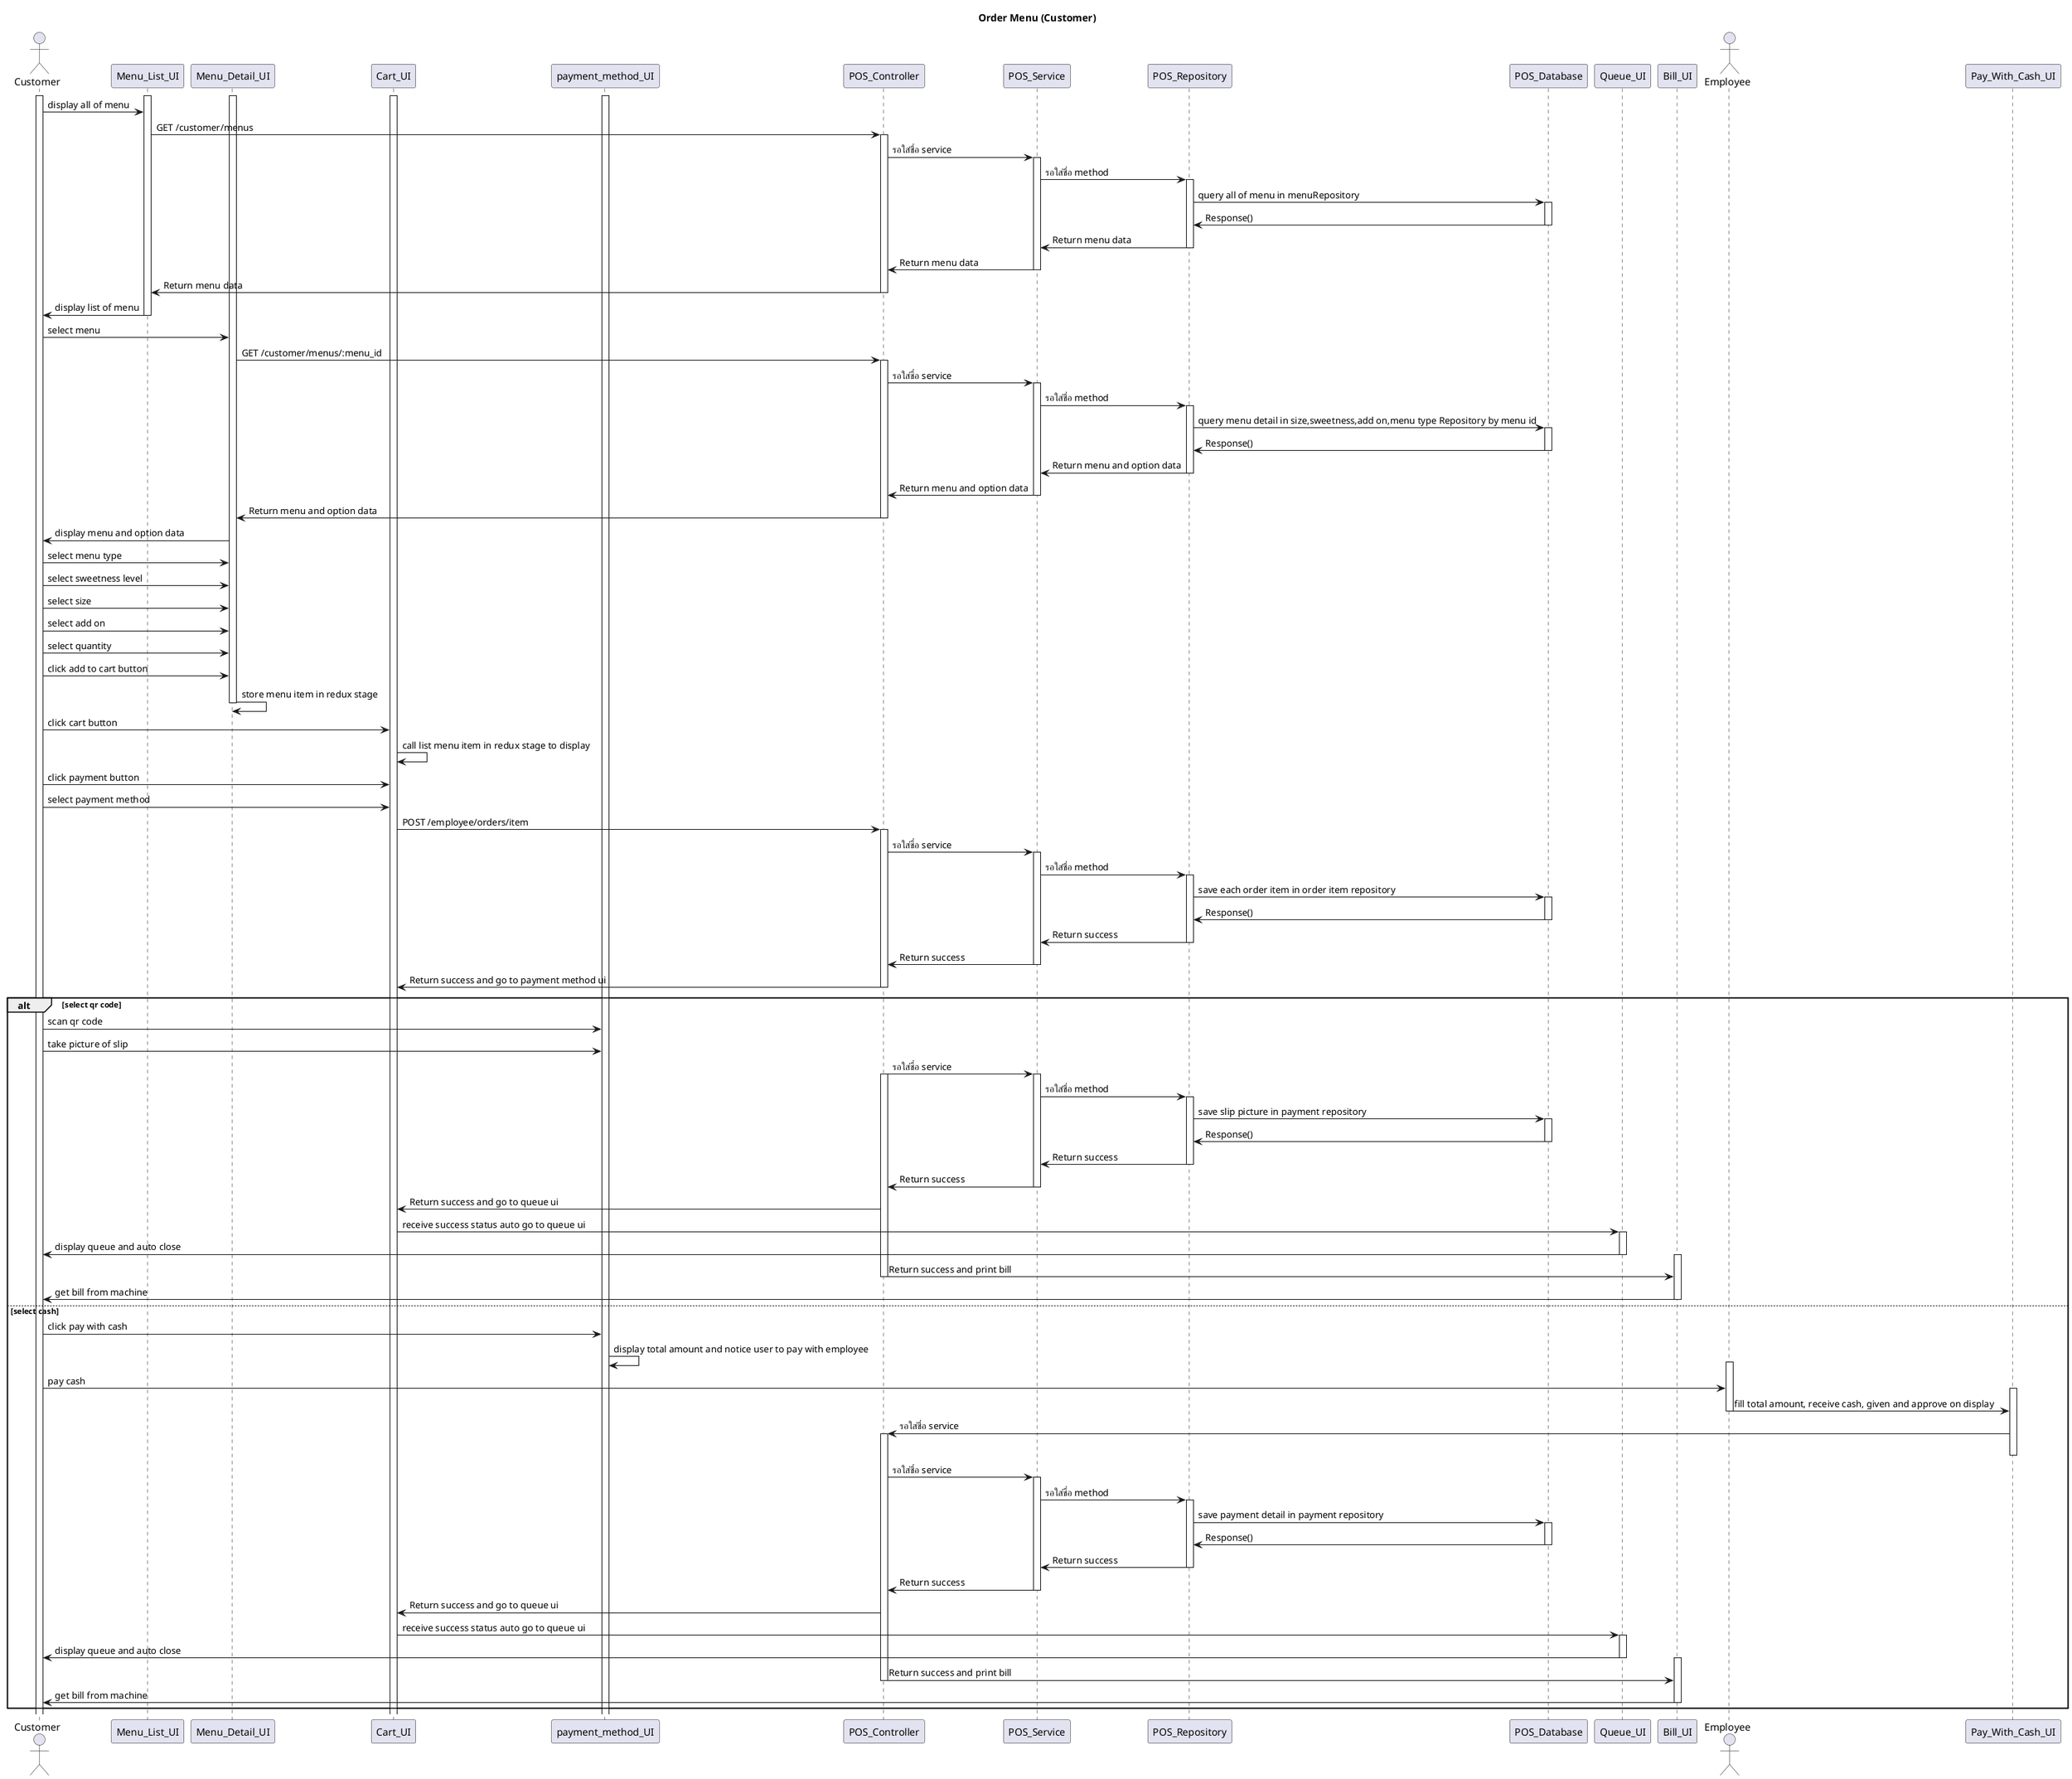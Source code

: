 @startuml order menu
Title Order Menu (Customer)

Actor Customer
activate Customer
activate Menu_List_UI
activate Menu_Detail_UI
activate Cart_UI
activate payment_method_UI

' list of menu
Customer -> Menu_List_UI : display all of menu
Menu_List_UI -> POS_Controller :  GET /customer/menus
activate POS_Controller

POS_Controller -> POS_Service : รอใส่ชื่อ service
activate POS_Service

POS_Service -> POS_Repository : รอใส่ชื่อ method
activate POS_Repository

POS_Repository -> POS_Database : query all of menu in menuRepository
activate POS_Database

POS_Database -> POS_Repository : Response()
deactivate POS_Database

POS_Repository -> POS_Service : Return menu data
deactivate POS_Repository

POS_Service -> POS_Controller : Return menu data
deactivate POS_Service

POS_Controller -> Menu_List_UI : Return menu data
deactivate POS_Controller

Menu_List_UI -> Customer : display list of menu
deactivate Menu_List_UI

' custom menu to cart
Customer -> Menu_Detail_UI : select menu 
Menu_Detail_UI -> POS_Controller :  GET /customer/menus/:menu_id
activate POS_Controller

POS_Controller -> POS_Service : รอใส่ชื่อ service
activate POS_Service

POS_Service -> POS_Repository : รอใส่ชื่อ method
activate POS_Repository

POS_Repository -> POS_Database : query menu detail in size,sweetness,add on,menu type Repository by menu id
activate POS_Database

POS_Database -> POS_Repository : Response()
deactivate POS_Database

POS_Repository -> POS_Service : Return menu and option data
deactivate POS_Repository

POS_Service -> POS_Controller : Return menu and option data
deactivate POS_Service

POS_Controller -> Menu_Detail_UI : Return menu and option data
deactivate POS_Controller

Menu_Detail_UI -> Customer : display menu and option data

Customer -> Menu_Detail_UI : select menu type
Customer -> Menu_Detail_UI : select sweetness level
Customer -> Menu_Detail_UI : select size
Customer -> Menu_Detail_UI : select add on
Customer -> Menu_Detail_UI : select quantity
Customer -> Menu_Detail_UI : click add to cart button
Menu_Detail_UI -> Menu_Detail_UI : store menu item in redux stage 
deactivate Menu_Detail_UI

' click cart icon
Customer -> Cart_UI : click cart button
Cart_UI -> Cart_UI : call list menu item in redux stage to display
Customer -> Cart_UI : click payment button
Customer -> Cart_UI : select payment method

Cart_UI -> POS_Controller :  POST /employee/orders/item
activate POS_Controller

POS_Controller -> POS_Service : รอใส่ชื่อ service
activate POS_Service

POS_Service -> POS_Repository : รอใส่ชื่อ method
activate POS_Repository

POS_Repository -> POS_Database : save each order item in order item repository 
activate POS_Database

POS_Database -> POS_Repository : Response()
deactivate POS_Database

POS_Repository -> POS_Service : Return success
deactivate POS_Repository

POS_Service -> POS_Controller : Return success
deactivate POS_Service

POS_Controller -> Cart_UI : Return success and go to payment method ui
deactivate POS_Controller

' select payment method
alt select qr code  
    Customer -> payment_method_UI : scan qr code
    Customer -> payment_method_UI : take picture of slip

    POS_Controller -> POS_Service : รอใส่ชื่อ service
    activate POS_Controller
    activate POS_Service

    POS_Service -> POS_Repository : รอใส่ชื่อ method
    activate POS_Repository

    POS_Repository -> POS_Database : save slip picture in payment repository
    activate POS_Database

    POS_Database -> POS_Repository : Response()
    deactivate POS_Database

    POS_Repository -> POS_Service : Return success
    deactivate POS_Repository

    POS_Service -> POS_Controller : Return success
    deactivate POS_Service

    POS_Controller -> Cart_UI : Return success and go to queue ui
    Cart_UI -> Queue_UI : receive success status auto go to queue ui
    activate Queue_UI
    Queue_UI -> Customer : display queue and auto close
    deactivate Queue_UI

    activate Bill_UI
    POS_Controller -> Bill_UI : Return success and print bill
    deactivate POS_Controller
    Bill_UI -> Customer : get bill from machine
    deactivate Bill_UI

else select cash
    Customer -> payment_method_UI : click pay with cash
    payment_method_UI -> payment_method_UI : display total amount and notice user to pay with employee

    Actor Employee
    activate Employee
    Customer -> Employee : pay cash
    activate Pay_With_Cash_UI
    Employee -> Pay_With_Cash_UI : fill total amount, receive cash, given and approve on display
    deactivate Employee

    Pay_With_Cash_UI -> POS_Controller : รอใส่ชื่อ service
    activate POS_Controller
    deactivate Pay_With_Cash_UI

    POS_Controller -> POS_Service : รอใส่ชื่อ service
    activate POS_Service

    POS_Service -> POS_Repository : รอใส่ชื่อ method
    activate POS_Repository

    POS_Repository -> POS_Database : save payment detail in payment repository
    activate POS_Database

    POS_Database -> POS_Repository : Response()
    deactivate POS_Database

    POS_Repository -> POS_Service : Return success
    deactivate POS_Repository

    POS_Service -> POS_Controller : Return success
    deactivate POS_Service
    
    POS_Controller -> Cart_UI : Return success and go to queue ui
    Cart_UI -> Queue_UI : receive success status auto go to queue ui
    activate Queue_UI
    Queue_UI -> Customer : display queue and auto close
    deactivate Queue_UI

    activate Bill_UI
    POS_Controller -> Bill_UI : Return success and print bill
    deactivate POS_Controller
    Bill_UI -> Customer : get bill from machine
    deactivate Bill_UI
end
